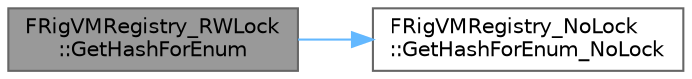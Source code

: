digraph "FRigVMRegistry_RWLock::GetHashForEnum"
{
 // INTERACTIVE_SVG=YES
 // LATEX_PDF_SIZE
  bgcolor="transparent";
  edge [fontname=Helvetica,fontsize=10,labelfontname=Helvetica,labelfontsize=10];
  node [fontname=Helvetica,fontsize=10,shape=box,height=0.2,width=0.4];
  rankdir="LR";
  Node1 [id="Node000001",label="FRigVMRegistry_RWLock\l::GetHashForEnum",height=0.2,width=0.4,color="gray40", fillcolor="grey60", style="filled", fontcolor="black",tooltip=" "];
  Node1 -> Node2 [id="edge1_Node000001_Node000002",color="steelblue1",style="solid",tooltip=" "];
  Node2 [id="Node000002",label="FRigVMRegistry_NoLock\l::GetHashForEnum_NoLock",height=0.2,width=0.4,color="grey40", fillcolor="white", style="filled",URL="$d4/da1/structFRigVMRegistry__NoLock.html#a71ada84434eec568f52e4e8a2b682a29",tooltip=" "];
}
